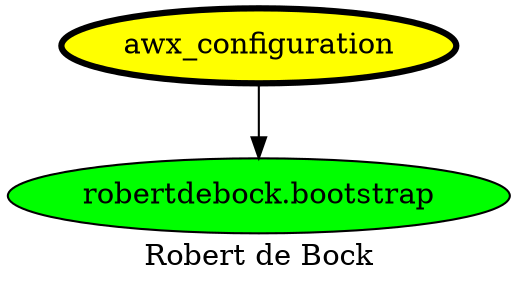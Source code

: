 digraph PhiloDilemma {
  label = "Robert de Bock" ;
  overlap=false
  {
    "awx_configuration" [fillcolor=yellow style=filled penwidth=3]
    "robertdebock.bootstrap" [fillcolor=green style=filled]
  }
  "awx_configuration" -> "robertdebock.bootstrap"
}
